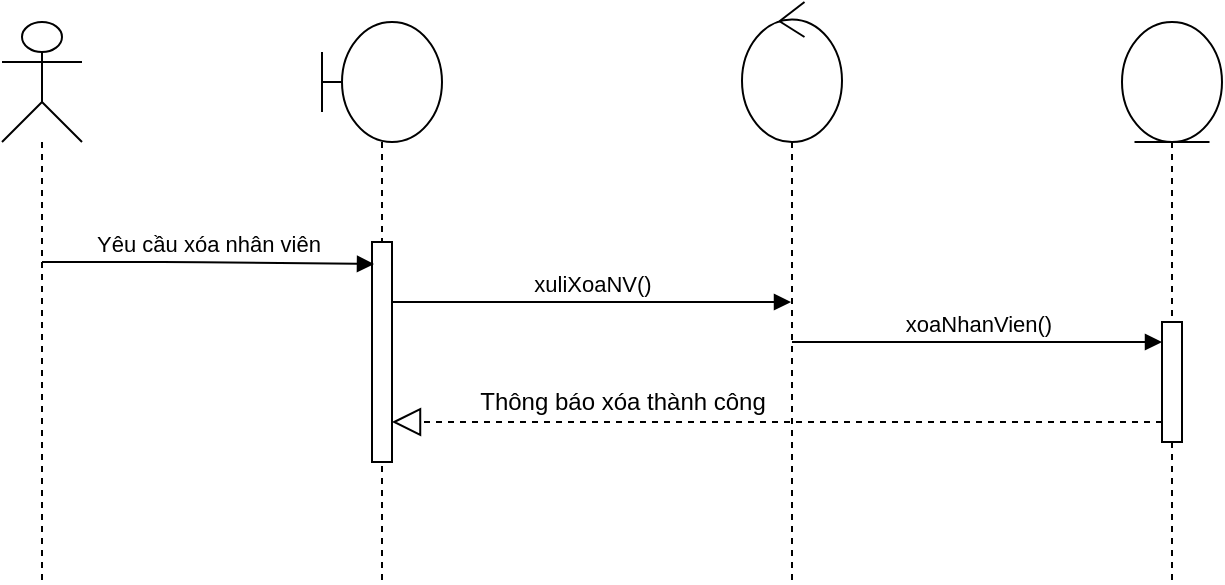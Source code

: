 <mxfile version="14.4.3" type="device"><diagram id="u9eVthzeZOgLJ0Lgkr36" name="Page-1"><mxGraphModel dx="852" dy="494" grid="1" gridSize="10" guides="1" tooltips="1" connect="1" arrows="1" fold="1" page="1" pageScale="1" pageWidth="850" pageHeight="1100" math="0" shadow="0"><root><mxCell id="0"/><mxCell id="1" parent="0"/><mxCell id="pzbvf67-MjLvShWRGS7i-1" value="" style="shape=umlLifeline;participant=umlActor;perimeter=lifelinePerimeter;whiteSpace=wrap;html=1;container=1;collapsible=0;recursiveResize=0;verticalAlign=top;spacingTop=36;outlineConnect=0;size=60;" vertex="1" parent="1"><mxGeometry x="120" y="40" width="40" height="280" as="geometry"/></mxCell><mxCell id="pzbvf67-MjLvShWRGS7i-2" value="" style="shape=umlLifeline;participant=umlBoundary;perimeter=lifelinePerimeter;whiteSpace=wrap;html=1;container=1;collapsible=0;recursiveResize=0;verticalAlign=top;spacingTop=36;outlineConnect=0;size=60;" vertex="1" parent="1"><mxGeometry x="280" y="40" width="60" height="280" as="geometry"/></mxCell><mxCell id="pzbvf67-MjLvShWRGS7i-15" value="" style="html=1;points=[];perimeter=orthogonalPerimeter;" vertex="1" parent="pzbvf67-MjLvShWRGS7i-2"><mxGeometry x="25" y="110" width="10" height="110" as="geometry"/></mxCell><mxCell id="pzbvf67-MjLvShWRGS7i-3" value="" style="shape=umlLifeline;participant=umlControl;perimeter=lifelinePerimeter;whiteSpace=wrap;html=1;container=1;collapsible=0;recursiveResize=0;verticalAlign=top;spacingTop=36;outlineConnect=0;size=70;" vertex="1" parent="1"><mxGeometry x="490" y="30" width="50" height="290" as="geometry"/></mxCell><mxCell id="pzbvf67-MjLvShWRGS7i-4" value="" style="shape=umlLifeline;participant=umlEntity;perimeter=lifelinePerimeter;whiteSpace=wrap;html=1;container=1;collapsible=0;recursiveResize=0;verticalAlign=top;spacingTop=36;outlineConnect=0;size=60;" vertex="1" parent="1"><mxGeometry x="680" y="40" width="50" height="280" as="geometry"/></mxCell><mxCell id="pzbvf67-MjLvShWRGS7i-16" value="" style="html=1;points=[];perimeter=orthogonalPerimeter;" vertex="1" parent="pzbvf67-MjLvShWRGS7i-4"><mxGeometry x="20" y="150" width="10" height="60" as="geometry"/></mxCell><mxCell id="pzbvf67-MjLvShWRGS7i-5" value="Yêu cầu xóa nhân viên" style="html=1;verticalAlign=bottom;endArrow=block;entryX=0.1;entryY=0.1;entryDx=0;entryDy=0;entryPerimeter=0;" edge="1" parent="1" source="pzbvf67-MjLvShWRGS7i-1" target="pzbvf67-MjLvShWRGS7i-15"><mxGeometry width="80" relative="1" as="geometry"><mxPoint x="380" y="260" as="sourcePoint"/><mxPoint x="300" y="160" as="targetPoint"/><Array as="points"><mxPoint x="210" y="160"/></Array></mxGeometry></mxCell><mxCell id="pzbvf67-MjLvShWRGS7i-10" value="xuliXoaNV()" style="html=1;verticalAlign=bottom;endArrow=block;" edge="1" parent="1" source="pzbvf67-MjLvShWRGS7i-15" target="pzbvf67-MjLvShWRGS7i-3"><mxGeometry width="80" relative="1" as="geometry"><mxPoint x="320" y="180" as="sourcePoint"/><mxPoint x="460" y="260" as="targetPoint"/><Array as="points"><mxPoint x="390" y="180"/><mxPoint x="450" y="180"/></Array></mxGeometry></mxCell><mxCell id="pzbvf67-MjLvShWRGS7i-11" value="xoaNhanVien()" style="html=1;verticalAlign=bottom;endArrow=block;" edge="1" parent="1" source="pzbvf67-MjLvShWRGS7i-3"><mxGeometry width="80" relative="1" as="geometry"><mxPoint x="520" y="260" as="sourcePoint"/><mxPoint x="700" y="200" as="targetPoint"/><Array as="points"><mxPoint x="550" y="200"/><mxPoint x="600" y="200"/><mxPoint x="670" y="200"/></Array></mxGeometry></mxCell><mxCell id="pzbvf67-MjLvShWRGS7i-13" value="" style="endArrow=block;dashed=1;endFill=0;endSize=12;html=1;" edge="1" parent="1" target="pzbvf67-MjLvShWRGS7i-15"><mxGeometry width="160" relative="1" as="geometry"><mxPoint x="700" y="240" as="sourcePoint"/><mxPoint x="320" y="238" as="targetPoint"/><Array as="points"><mxPoint x="610" y="240"/></Array></mxGeometry></mxCell><mxCell id="pzbvf67-MjLvShWRGS7i-14" value="Thông báo xóa thành công" style="text;html=1;align=center;verticalAlign=middle;resizable=0;points=[];autosize=1;" vertex="1" parent="1"><mxGeometry x="350" y="220" width="160" height="20" as="geometry"/></mxCell></root></mxGraphModel></diagram></mxfile>
